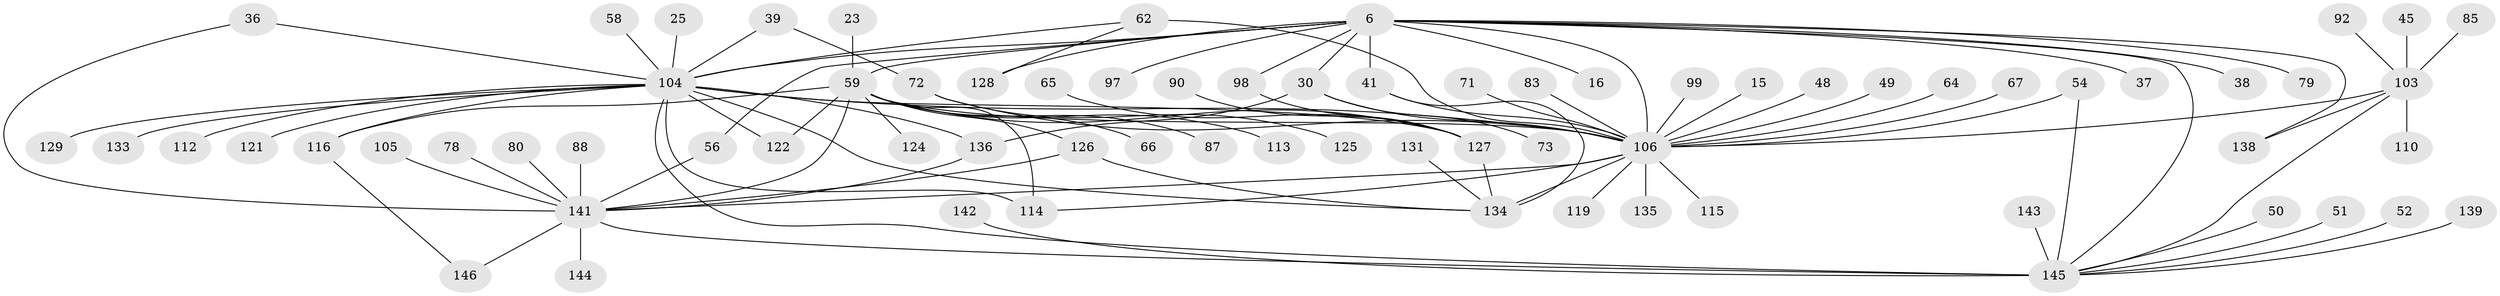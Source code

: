 // original degree distribution, {10: 0.00684931506849315, 14: 0.0136986301369863, 21: 0.00684931506849315, 2: 0.3356164383561644, 18: 0.00684931506849315, 11: 0.00684931506849315, 4: 0.06164383561643835, 9: 0.0136986301369863, 5: 0.04794520547945205, 6: 0.02054794520547945, 1: 0.3561643835616438, 3: 0.08904109589041095, 7: 0.0136986301369863, 8: 0.02054794520547945}
// Generated by graph-tools (version 1.1) at 2025/47/03/09/25 04:47:31]
// undirected, 73 vertices, 101 edges
graph export_dot {
graph [start="1"]
  node [color=gray90,style=filled];
  6 [super="+2"];
  15 [super="+14"];
  16;
  23;
  25;
  30;
  36;
  37 [super="+24"];
  38;
  39;
  41;
  45;
  48;
  49;
  50;
  51;
  52;
  54 [super="+53"];
  56 [super="+46"];
  58;
  59 [super="+13+5+42"];
  62 [super="+21"];
  64;
  65;
  66;
  67;
  71;
  72;
  73;
  78;
  79;
  80;
  83;
  85;
  87;
  88;
  90;
  92 [super="+60"];
  97;
  98 [super="+63+76"];
  99;
  103 [super="+20"];
  104 [super="+32"];
  105;
  106 [super="+102+3+10"];
  110 [super="+77"];
  112;
  113;
  114 [super="+74+94"];
  115;
  116 [super="+43+108"];
  119;
  121;
  122;
  124;
  125;
  126 [super="+118"];
  127 [super="+33+35+86+120"];
  128 [super="+123"];
  129 [super="+12"];
  131;
  133;
  134 [super="+117"];
  135 [super="+91"];
  136 [super="+100"];
  138 [super="+84"];
  139 [super="+132"];
  141 [super="+140+130"];
  142;
  143;
  144 [super="+31"];
  145 [super="+44+47"];
  146 [super="+93"];
  6 -- 16;
  6 -- 30 [weight=2];
  6 -- 37 [weight=2];
  6 -- 41 [weight=2];
  6 -- 59 [weight=5];
  6 -- 79;
  6 -- 97;
  6 -- 145 [weight=4];
  6 -- 98;
  6 -- 38;
  6 -- 104 [weight=3];
  6 -- 56;
  6 -- 138;
  6 -- 106 [weight=4];
  6 -- 128;
  15 -- 106;
  23 -- 59;
  25 -- 104;
  30 -- 73;
  30 -- 136;
  30 -- 106;
  36 -- 104;
  36 -- 141;
  39 -- 72;
  39 -- 104;
  41 -- 134 [weight=2];
  41 -- 106;
  45 -- 103;
  48 -- 106;
  49 -- 106;
  50 -- 145;
  51 -- 145;
  52 -- 145;
  54 -- 106;
  54 -- 145;
  56 -- 141;
  58 -- 104;
  59 -- 66;
  59 -- 114 [weight=2];
  59 -- 87;
  59 -- 113;
  59 -- 122;
  59 -- 124;
  59 -- 116;
  59 -- 127;
  59 -- 106 [weight=2];
  59 -- 126;
  59 -- 141;
  62 -- 106 [weight=2];
  62 -- 128;
  62 -- 104;
  64 -- 106;
  65 -- 127;
  67 -- 106;
  71 -- 106;
  72 -- 125;
  72 -- 106 [weight=2];
  78 -- 141;
  80 -- 141;
  83 -- 106;
  85 -- 103;
  88 -- 141;
  90 -- 127;
  92 -- 103;
  98 -- 127;
  99 -- 106;
  103 -- 138;
  103 -- 106 [weight=2];
  103 -- 145;
  103 -- 110;
  104 -- 134;
  104 -- 133;
  104 -- 136;
  104 -- 122;
  104 -- 106;
  104 -- 112;
  104 -- 114;
  104 -- 121;
  104 -- 127 [weight=3];
  104 -- 116 [weight=3];
  104 -- 129;
  104 -- 145 [weight=3];
  105 -- 141;
  106 -- 115;
  106 -- 119;
  106 -- 134 [weight=2];
  106 -- 114;
  106 -- 135;
  106 -- 141 [weight=5];
  116 -- 146;
  126 -- 134;
  126 -- 141;
  127 -- 134;
  131 -- 134;
  136 -- 141;
  139 -- 145;
  141 -- 144 [weight=2];
  141 -- 145 [weight=5];
  141 -- 146;
  142 -- 145;
  143 -- 145;
}

